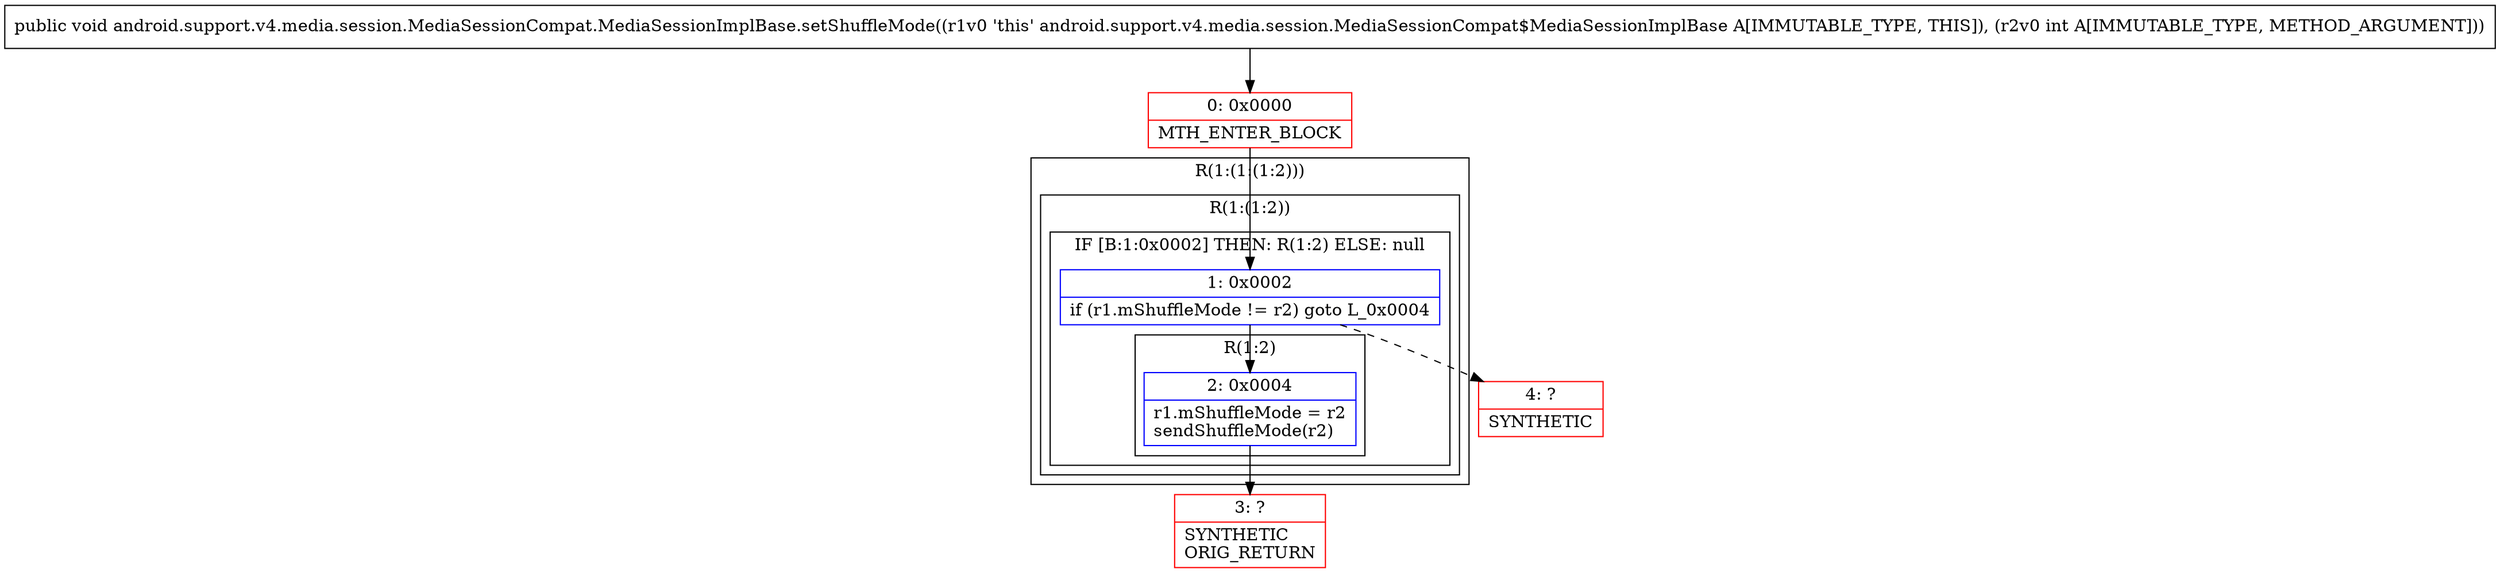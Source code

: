 digraph "CFG forandroid.support.v4.media.session.MediaSessionCompat.MediaSessionImplBase.setShuffleMode(I)V" {
subgraph cluster_Region_1138719548 {
label = "R(1:(1:(1:2)))";
node [shape=record,color=blue];
subgraph cluster_Region_1610781884 {
label = "R(1:(1:2))";
node [shape=record,color=blue];
subgraph cluster_IfRegion_1441335092 {
label = "IF [B:1:0x0002] THEN: R(1:2) ELSE: null";
node [shape=record,color=blue];
Node_1 [shape=record,label="{1\:\ 0x0002|if (r1.mShuffleMode != r2) goto L_0x0004\l}"];
subgraph cluster_Region_908666120 {
label = "R(1:2)";
node [shape=record,color=blue];
Node_2 [shape=record,label="{2\:\ 0x0004|r1.mShuffleMode = r2\lsendShuffleMode(r2)\l}"];
}
}
}
}
Node_0 [shape=record,color=red,label="{0\:\ 0x0000|MTH_ENTER_BLOCK\l}"];
Node_3 [shape=record,color=red,label="{3\:\ ?|SYNTHETIC\lORIG_RETURN\l}"];
Node_4 [shape=record,color=red,label="{4\:\ ?|SYNTHETIC\l}"];
MethodNode[shape=record,label="{public void android.support.v4.media.session.MediaSessionCompat.MediaSessionImplBase.setShuffleMode((r1v0 'this' android.support.v4.media.session.MediaSessionCompat$MediaSessionImplBase A[IMMUTABLE_TYPE, THIS]), (r2v0 int A[IMMUTABLE_TYPE, METHOD_ARGUMENT])) }"];
MethodNode -> Node_0;
Node_1 -> Node_2;
Node_1 -> Node_4[style=dashed];
Node_2 -> Node_3;
Node_0 -> Node_1;
}

